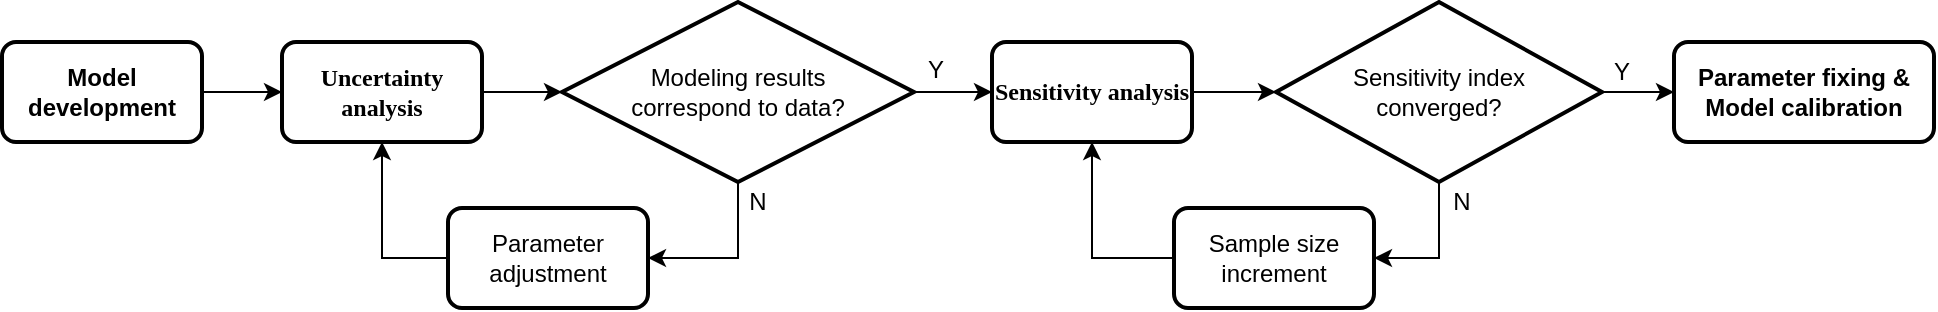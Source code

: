 <mxfile version="10.8.0" type="device"><diagram id="7fNVFyG9RuHXnrs_ZqYu" name="Page-1"><mxGraphModel dx="1071" dy="583" grid="1" gridSize="10" guides="1" tooltips="1" connect="1" arrows="1" fold="1" page="1" pageScale="1" pageWidth="1169" pageHeight="827" math="0" shadow="0"><root><mxCell id="0"/><mxCell id="1" parent="0"/><mxCell id="TxYSmETP58NiDxY4VSxH-69" value="" style="edgeStyle=orthogonalEdgeStyle;rounded=0;orthogonalLoop=1;jettySize=auto;html=1;" edge="1" parent="1" source="TxYSmETP58NiDxY4VSxH-26" target="TxYSmETP58NiDxY4VSxH-27"><mxGeometry relative="1" as="geometry"/></mxCell><mxCell id="TxYSmETP58NiDxY4VSxH-26" value="&lt;b&gt;Model development&lt;/b&gt;" style="rounded=1;whiteSpace=wrap;html=1;absoluteArcSize=1;arcSize=14;strokeWidth=2;" vertex="1" parent="1"><mxGeometry x="20" y="135" width="100" height="50" as="geometry"/></mxCell><mxCell id="TxYSmETP58NiDxY4VSxH-27" value="&lt;font face=&quot;Verdana&quot;&gt;&lt;b&gt;Uncertainty analysis&lt;/b&gt;&lt;/font&gt;" style="rounded=1;whiteSpace=wrap;html=1;absoluteArcSize=1;arcSize=14;strokeWidth=2;" vertex="1" parent="1"><mxGeometry x="160" y="135" width="100" height="50" as="geometry"/></mxCell><mxCell id="TxYSmETP58NiDxY4VSxH-29" value="&lt;div&gt;&lt;font style=&quot;font-size: 12px&quot;&gt;Modeling results &lt;br&gt;&lt;/font&gt;&lt;/div&gt;&lt;div&gt;&lt;font style=&quot;font-size: 12px&quot;&gt;correspond to data?&lt;/font&gt;&lt;/div&gt;" style="strokeWidth=2;html=1;shape=mxgraph.flowchart.decision;whiteSpace=wrap;" vertex="1" parent="1"><mxGeometry x="300" y="115" width="176" height="90" as="geometry"/></mxCell><mxCell id="TxYSmETP58NiDxY4VSxH-31" value="" style="edgeStyle=orthogonalEdgeStyle;rounded=0;orthogonalLoop=1;jettySize=auto;html=1;" edge="1" parent="1" source="TxYSmETP58NiDxY4VSxH-27" target="TxYSmETP58NiDxY4VSxH-29"><mxGeometry relative="1" as="geometry"/></mxCell><mxCell id="TxYSmETP58NiDxY4VSxH-37" value="&lt;font face=&quot;Verdana&quot;&gt;&lt;b&gt;Sensitivity analysis&lt;/b&gt;&lt;/font&gt;" style="rounded=1;whiteSpace=wrap;html=1;absoluteArcSize=1;arcSize=14;strokeWidth=2;" vertex="1" parent="1"><mxGeometry x="515" y="135" width="100" height="50" as="geometry"/></mxCell><mxCell id="TxYSmETP58NiDxY4VSxH-51" value="" style="edgeStyle=orthogonalEdgeStyle;rounded=0;orthogonalLoop=1;jettySize=auto;html=1;" edge="1" parent="1" source="TxYSmETP58NiDxY4VSxH-29" target="TxYSmETP58NiDxY4VSxH-37"><mxGeometry relative="1" as="geometry"/></mxCell><mxCell id="TxYSmETP58NiDxY4VSxH-49" value="" style="edgeStyle=orthogonalEdgeStyle;rounded=0;orthogonalLoop=1;jettySize=auto;html=1;entryX=0.5;entryY=1;entryDx=0;entryDy=0;exitX=0;exitY=0.5;exitDx=0;exitDy=0;" edge="1" parent="1" source="TxYSmETP58NiDxY4VSxH-38" target="TxYSmETP58NiDxY4VSxH-27"><mxGeometry relative="1" as="geometry"><mxPoint x="210" y="189" as="targetPoint"/></mxGeometry></mxCell><mxCell id="TxYSmETP58NiDxY4VSxH-38" value="Parameter adjustment" style="rounded=1;whiteSpace=wrap;html=1;absoluteArcSize=1;arcSize=14;strokeWidth=2;" vertex="1" parent="1"><mxGeometry x="243" y="218" width="100" height="50" as="geometry"/></mxCell><mxCell id="TxYSmETP58NiDxY4VSxH-47" value="" style="edgeStyle=orthogonalEdgeStyle;rounded=0;orthogonalLoop=1;jettySize=auto;html=1;entryX=1;entryY=0.5;entryDx=0;entryDy=0;" edge="1" parent="1" source="TxYSmETP58NiDxY4VSxH-29" target="TxYSmETP58NiDxY4VSxH-38"><mxGeometry relative="1" as="geometry"><mxPoint x="388" y="285" as="targetPoint"/></mxGeometry></mxCell><mxCell id="TxYSmETP58NiDxY4VSxH-44" value="&lt;div&gt;Sensitivity index &lt;br&gt;&lt;/div&gt;&lt;div&gt;converged?&lt;/div&gt;" style="strokeWidth=2;html=1;shape=mxgraph.flowchart.decision;whiteSpace=wrap;" vertex="1" parent="1"><mxGeometry x="657" y="115" width="163" height="90" as="geometry"/></mxCell><mxCell id="TxYSmETP58NiDxY4VSxH-52" value="" style="edgeStyle=orthogonalEdgeStyle;rounded=0;orthogonalLoop=1;jettySize=auto;html=1;" edge="1" parent="1" source="TxYSmETP58NiDxY4VSxH-37" target="TxYSmETP58NiDxY4VSxH-44"><mxGeometry relative="1" as="geometry"/></mxCell><mxCell id="TxYSmETP58NiDxY4VSxH-57" value="" style="edgeStyle=orthogonalEdgeStyle;rounded=0;orthogonalLoop=1;jettySize=auto;html=1;entryX=0.5;entryY=1;entryDx=0;entryDy=0;exitX=0;exitY=0.5;exitDx=0;exitDy=0;" edge="1" parent="1" source="TxYSmETP58NiDxY4VSxH-53" target="TxYSmETP58NiDxY4VSxH-37"><mxGeometry relative="1" as="geometry"><mxPoint x="570" y="190" as="targetPoint"/></mxGeometry></mxCell><mxCell id="TxYSmETP58NiDxY4VSxH-53" value="Sample size increment" style="rounded=1;whiteSpace=wrap;html=1;absoluteArcSize=1;arcSize=14;strokeWidth=2;" vertex="1" parent="1"><mxGeometry x="606" y="218" width="100" height="50" as="geometry"/></mxCell><mxCell id="TxYSmETP58NiDxY4VSxH-55" value="" style="edgeStyle=orthogonalEdgeStyle;rounded=0;orthogonalLoop=1;jettySize=auto;html=1;entryX=1;entryY=0.5;entryDx=0;entryDy=0;exitX=0.5;exitY=1;exitDx=0;exitDy=0;exitPerimeter=0;" edge="1" parent="1" source="TxYSmETP58NiDxY4VSxH-44" target="TxYSmETP58NiDxY4VSxH-53"><mxGeometry relative="1" as="geometry"><mxPoint x="740" y="250" as="targetPoint"/><Array as="points"><mxPoint x="738" y="243"/></Array></mxGeometry></mxCell><mxCell id="TxYSmETP58NiDxY4VSxH-60" value="&lt;div&gt;&lt;b&gt;Parameter fixing &amp;amp; &lt;br&gt;&lt;/b&gt;&lt;/div&gt;&lt;div&gt;&lt;b&gt;Model calibration&lt;/b&gt;&lt;/div&gt;" style="rounded=1;whiteSpace=wrap;html=1;absoluteArcSize=1;arcSize=14;strokeWidth=2;" vertex="1" parent="1"><mxGeometry x="856" y="135" width="130" height="50" as="geometry"/></mxCell><mxCell id="TxYSmETP58NiDxY4VSxH-59" value="" style="edgeStyle=orthogonalEdgeStyle;rounded=0;orthogonalLoop=1;jettySize=auto;html=1;entryX=0;entryY=0.5;entryDx=0;entryDy=0;" edge="1" parent="1" source="TxYSmETP58NiDxY4VSxH-44" target="TxYSmETP58NiDxY4VSxH-60"><mxGeometry relative="1" as="geometry"><mxPoint x="960" y="160" as="targetPoint"/></mxGeometry></mxCell><mxCell id="TxYSmETP58NiDxY4VSxH-61" value="Y" style="text;html=1;strokeColor=none;fillColor=none;align=center;verticalAlign=middle;whiteSpace=wrap;rounded=0;" vertex="1" parent="1"><mxGeometry x="467" y="139" width="40" height="20" as="geometry"/></mxCell><mxCell id="TxYSmETP58NiDxY4VSxH-62" value="Y" style="text;html=1;strokeColor=none;fillColor=none;align=center;verticalAlign=middle;whiteSpace=wrap;rounded=0;" vertex="1" parent="1"><mxGeometry x="810" y="140" width="40" height="20" as="geometry"/></mxCell><mxCell id="TxYSmETP58NiDxY4VSxH-64" value="N" style="text;html=1;strokeColor=none;fillColor=none;align=center;verticalAlign=middle;whiteSpace=wrap;rounded=0;" vertex="1" parent="1"><mxGeometry x="378" y="205" width="40" height="20" as="geometry"/></mxCell><mxCell id="TxYSmETP58NiDxY4VSxH-66" value="N" style="text;html=1;strokeColor=none;fillColor=none;align=center;verticalAlign=middle;whiteSpace=wrap;rounded=0;" vertex="1" parent="1"><mxGeometry x="730" y="205" width="40" height="20" as="geometry"/></mxCell></root></mxGraphModel></diagram></mxfile>